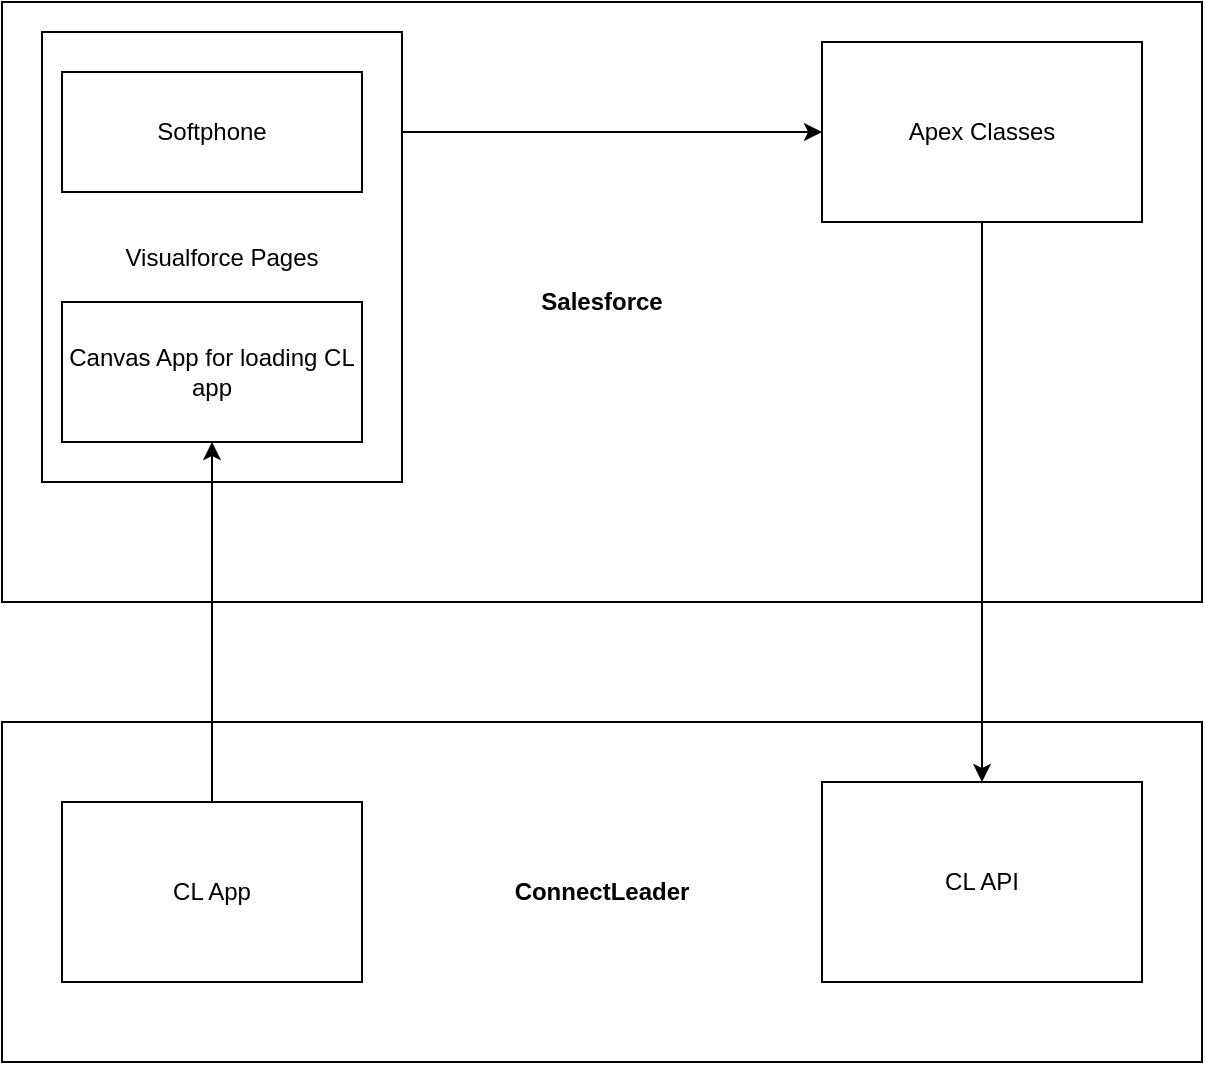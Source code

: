 <mxfile version="14.6.1" type="github">
  <diagram id="qOudbiMunithdWsutA0_" name="Page-1">
    <mxGraphModel dx="1038" dy="523" grid="1" gridSize="10" guides="1" tooltips="1" connect="1" arrows="1" fold="1" page="1" pageScale="1" pageWidth="850" pageHeight="1100" math="0" shadow="0">
      <root>
        <mxCell id="0" />
        <mxCell id="1" parent="0" />
        <mxCell id="P2P4n4WQSy0chBbJQamK-13" value="&lt;b&gt;ConnectLeader&lt;/b&gt;" style="rounded=0;whiteSpace=wrap;html=1;" parent="1" vertex="1">
          <mxGeometry x="60" y="390" width="600" height="170" as="geometry" />
        </mxCell>
        <mxCell id="P2P4n4WQSy0chBbJQamK-12" value="&lt;b&gt;Salesforce&lt;/b&gt;" style="rounded=0;whiteSpace=wrap;html=1;" parent="1" vertex="1">
          <mxGeometry x="60" y="30" width="600" height="300" as="geometry" />
        </mxCell>
        <mxCell id="P2P4n4WQSy0chBbJQamK-4" style="edgeStyle=none;rounded=0;orthogonalLoop=1;jettySize=auto;html=1;entryX=0;entryY=0.5;entryDx=0;entryDy=0;" parent="1" target="P2P4n4WQSy0chBbJQamK-6" edge="1">
          <mxGeometry relative="1" as="geometry">
            <mxPoint x="260" y="95" as="sourcePoint" />
          </mxGeometry>
        </mxCell>
        <mxCell id="P2P4n4WQSy0chBbJQamK-1" value="Visualforce Pages" style="rounded=0;whiteSpace=wrap;html=1;" parent="1" vertex="1">
          <mxGeometry x="80" y="45" width="180" height="225" as="geometry" />
        </mxCell>
        <mxCell id="P2P4n4WQSy0chBbJQamK-2" value="CL API" style="rounded=0;whiteSpace=wrap;html=1;" parent="1" vertex="1">
          <mxGeometry x="470" y="420" width="160" height="100" as="geometry" />
        </mxCell>
        <mxCell id="P2P4n4WQSy0chBbJQamK-7" style="edgeStyle=none;rounded=0;orthogonalLoop=1;jettySize=auto;html=1;" parent="1" source="P2P4n4WQSy0chBbJQamK-6" target="P2P4n4WQSy0chBbJQamK-2" edge="1">
          <mxGeometry relative="1" as="geometry">
            <mxPoint x="530" y="350" as="sourcePoint" />
          </mxGeometry>
        </mxCell>
        <mxCell id="P2P4n4WQSy0chBbJQamK-6" value="Apex Classes" style="rounded=0;whiteSpace=wrap;html=1;" parent="1" vertex="1">
          <mxGeometry x="470" y="50" width="160" height="90" as="geometry" />
        </mxCell>
        <mxCell id="P2P4n4WQSy0chBbJQamK-10" value="Canvas App for loading CL app" style="rounded=0;whiteSpace=wrap;html=1;" parent="1" vertex="1">
          <mxGeometry x="90" y="180" width="150" height="70" as="geometry" />
        </mxCell>
        <mxCell id="P2P4n4WQSy0chBbJQamK-11" value="Softphone" style="rounded=0;whiteSpace=wrap;html=1;" parent="1" vertex="1">
          <mxGeometry x="90" y="65" width="150" height="60" as="geometry" />
        </mxCell>
        <mxCell id="P2P4n4WQSy0chBbJQamK-16" style="edgeStyle=none;rounded=0;orthogonalLoop=1;jettySize=auto;html=1;" parent="1" source="P2P4n4WQSy0chBbJQamK-15" target="P2P4n4WQSy0chBbJQamK-10" edge="1">
          <mxGeometry relative="1" as="geometry" />
        </mxCell>
        <mxCell id="P2P4n4WQSy0chBbJQamK-15" value="CL App" style="rounded=0;whiteSpace=wrap;html=1;" parent="1" vertex="1">
          <mxGeometry x="90" y="430" width="150" height="90" as="geometry" />
        </mxCell>
      </root>
    </mxGraphModel>
  </diagram>
</mxfile>
